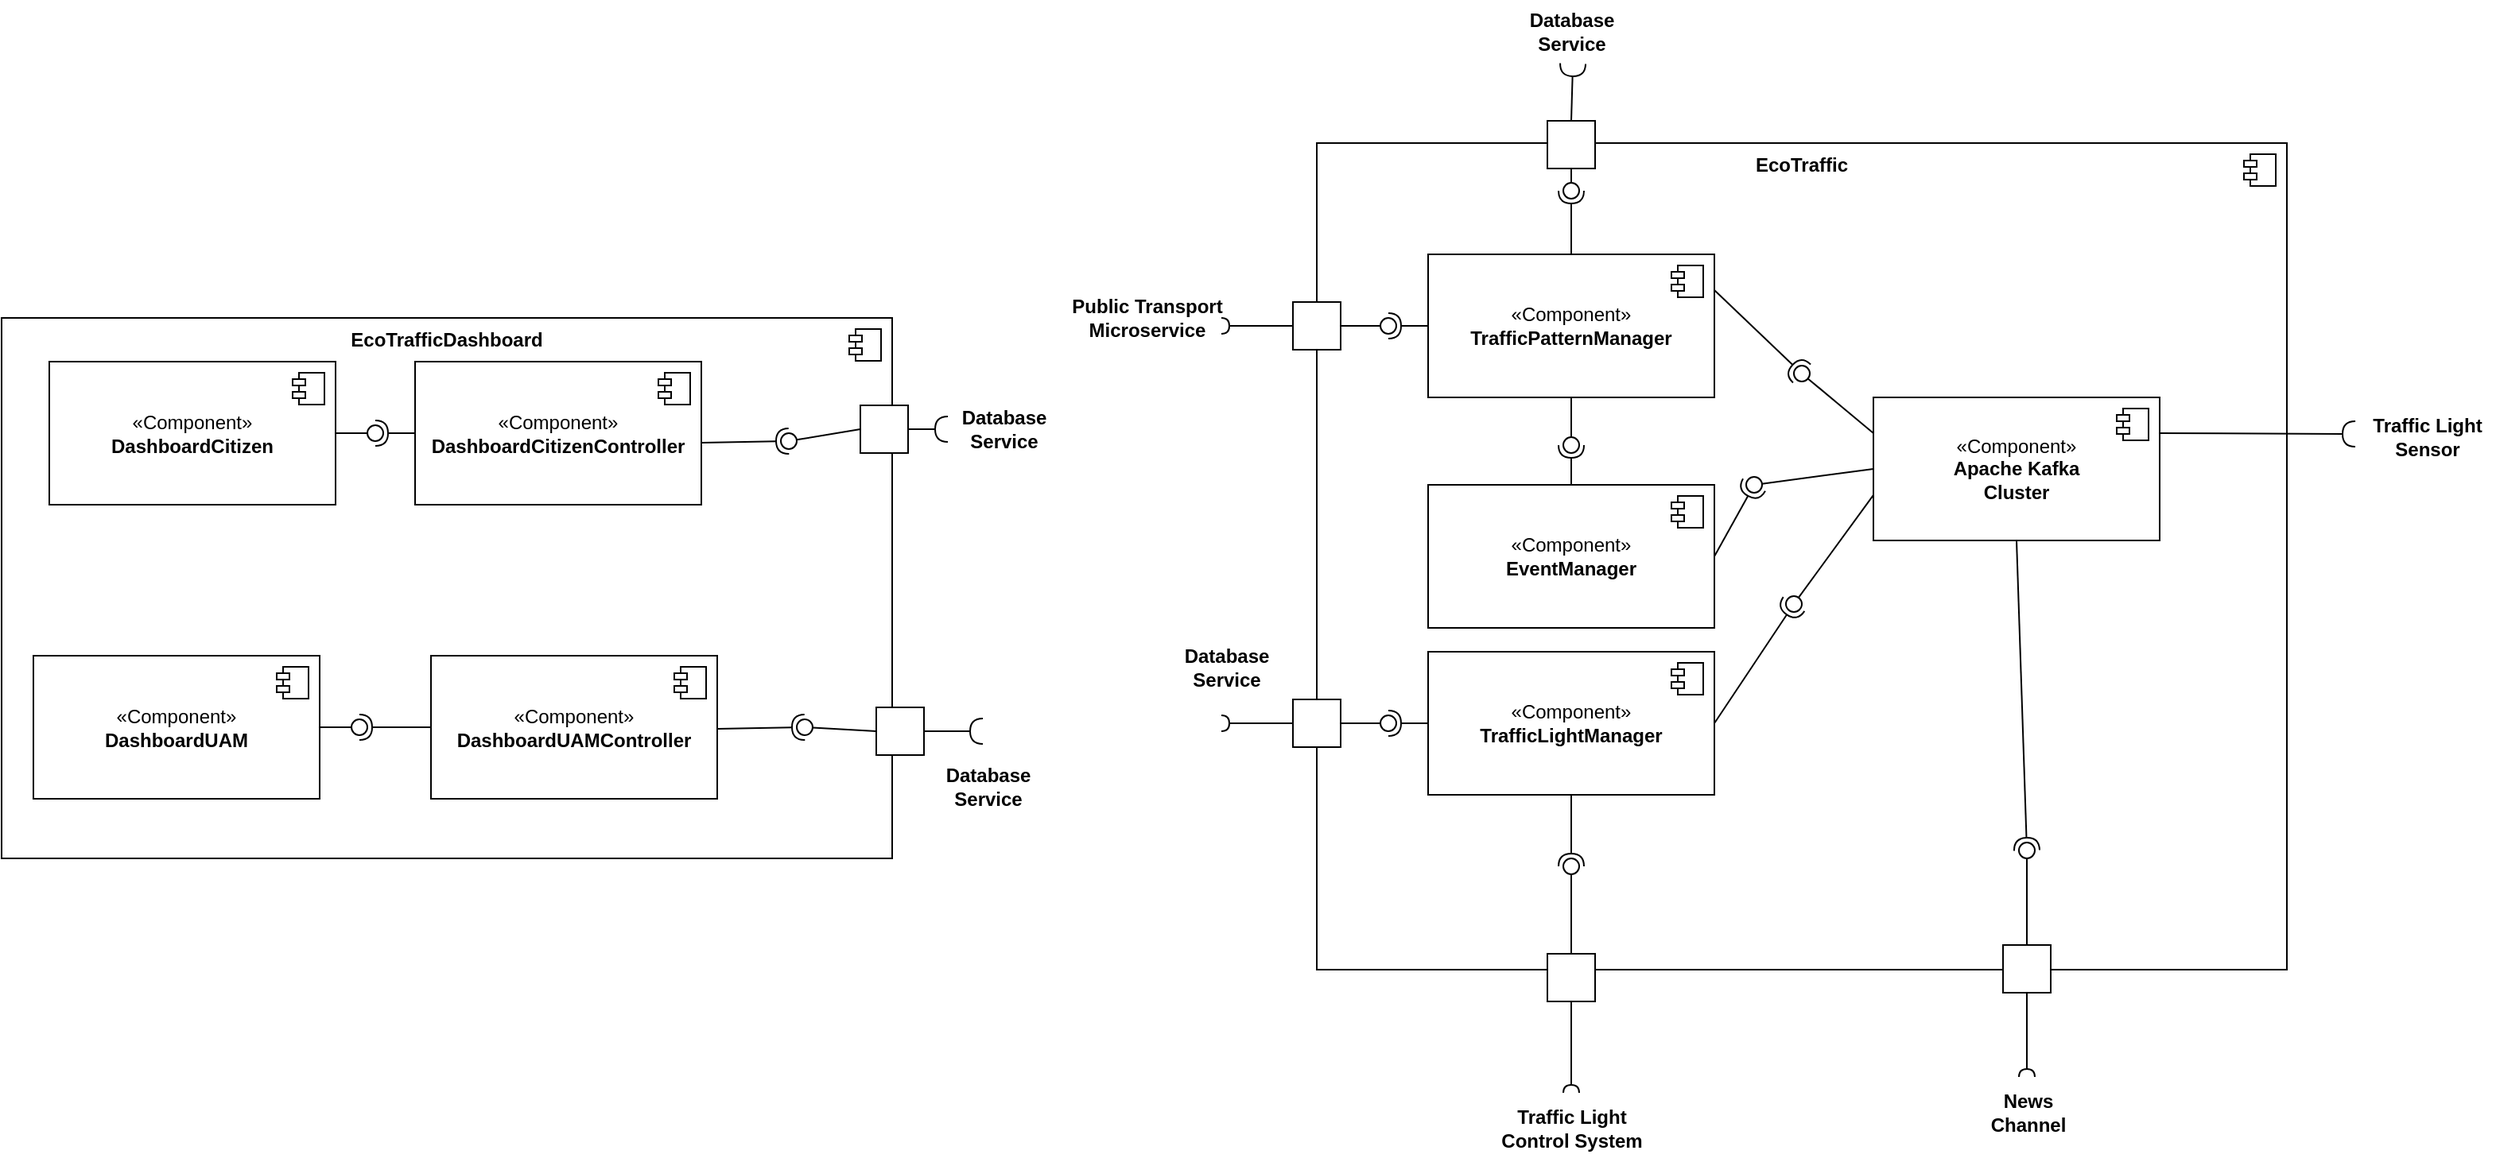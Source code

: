 <mxfile version="26.2.9">
  <diagram name="Page-1" id="b5b7bab2-c9e2-2cf4-8b2a-24fd1a2a6d21">
    <mxGraphModel dx="2567" dy="2047" grid="1" gridSize="10" guides="1" tooltips="1" connect="1" arrows="1" fold="1" page="1" pageScale="1" pageWidth="827" pageHeight="1169" background="none" math="0" shadow="0">
      <root>
        <mxCell id="0" />
        <mxCell id="1" parent="0" />
        <mxCell id="Tg1yt5In8eh9C-JUA-hk-35" value="&lt;b&gt;EcoTraffic&lt;/b&gt;" style="html=1;dropTarget=0;whiteSpace=wrap;align=center;verticalAlign=top;" parent="1" vertex="1">
          <mxGeometry x="47" y="80" width="610" height="520" as="geometry" />
        </mxCell>
        <mxCell id="Tg1yt5In8eh9C-JUA-hk-36" value="" style="shape=module;jettyWidth=8;jettyHeight=4;" parent="Tg1yt5In8eh9C-JUA-hk-35" vertex="1">
          <mxGeometry x="1" width="20" height="20" relative="1" as="geometry">
            <mxPoint x="-27" y="7" as="offset" />
          </mxGeometry>
        </mxCell>
        <mxCell id="Tg1yt5In8eh9C-JUA-hk-2" value="" style="ellipse;whiteSpace=wrap;html=1;align=center;aspect=fixed;fillColor=none;strokeColor=none;resizable=0;perimeter=centerPerimeter;rotatable=0;allowArrows=0;points=[];outlineConnect=1;" parent="1" vertex="1">
          <mxGeometry x="617" y="350" width="10" height="10" as="geometry" />
        </mxCell>
        <mxCell id="Tg1yt5In8eh9C-JUA-hk-9" value="«Component»&lt;br&gt;&lt;b&gt;Apache Kafka&lt;/b&gt;&lt;div&gt;&lt;b&gt;Cluster&lt;/b&gt;&lt;/div&gt;" style="html=1;dropTarget=0;whiteSpace=wrap;" parent="1" vertex="1">
          <mxGeometry x="397" y="240" width="180" height="90" as="geometry" />
        </mxCell>
        <mxCell id="Tg1yt5In8eh9C-JUA-hk-10" value="" style="shape=module;jettyWidth=8;jettyHeight=4;" parent="Tg1yt5In8eh9C-JUA-hk-9" vertex="1">
          <mxGeometry x="1" width="20" height="20" relative="1" as="geometry">
            <mxPoint x="-27" y="7" as="offset" />
          </mxGeometry>
        </mxCell>
        <mxCell id="Tg1yt5In8eh9C-JUA-hk-12" value="&lt;b&gt;Traffic Light&lt;/b&gt;&lt;div&gt;&lt;b&gt;Sensor&lt;/b&gt;&lt;/div&gt;" style="text;html=1;align=center;verticalAlign=middle;resizable=0;points=[];autosize=1;strokeColor=none;fillColor=none;" parent="1" vertex="1">
          <mxGeometry x="700" y="245" width="90" height="40" as="geometry" />
        </mxCell>
        <mxCell id="Tg1yt5In8eh9C-JUA-hk-13" value="" style="rounded=0;orthogonalLoop=1;jettySize=auto;html=1;endArrow=halfCircle;endFill=0;endSize=6;strokeWidth=1;sketch=0;fontSize=12;curved=1;exitX=1;exitY=0.25;exitDx=0;exitDy=0;" parent="1" source="Tg1yt5In8eh9C-JUA-hk-9" edge="1">
          <mxGeometry relative="1" as="geometry">
            <mxPoint x="655" y="405" as="sourcePoint" />
            <mxPoint x="700" y="263" as="targetPoint" />
          </mxGeometry>
        </mxCell>
        <mxCell id="Tg1yt5In8eh9C-JUA-hk-14" value="" style="ellipse;whiteSpace=wrap;html=1;align=center;aspect=fixed;fillColor=none;strokeColor=none;resizable=0;perimeter=centerPerimeter;rotatable=0;allowArrows=0;points=[];outlineConnect=1;" parent="1" vertex="1">
          <mxGeometry x="667" y="400" width="10" height="10" as="geometry" />
        </mxCell>
        <mxCell id="Tg1yt5In8eh9C-JUA-hk-15" value="" style="rounded=0;orthogonalLoop=1;jettySize=auto;html=1;endArrow=halfCircle;endFill=0;endSize=6;strokeWidth=1;sketch=0;exitX=1;exitY=0.25;exitDx=0;exitDy=0;" parent="1" source="Tg1yt5In8eh9C-JUA-hk-18" edge="1">
          <mxGeometry relative="1" as="geometry">
            <mxPoint x="457" y="345" as="sourcePoint" />
            <mxPoint x="352" y="225" as="targetPoint" />
          </mxGeometry>
        </mxCell>
        <mxCell id="Tg1yt5In8eh9C-JUA-hk-16" value="" style="rounded=0;orthogonalLoop=1;jettySize=auto;html=1;endArrow=oval;endFill=0;sketch=0;sourcePerimeterSpacing=0;targetPerimeterSpacing=0;endSize=10;exitX=0;exitY=0.25;exitDx=0;exitDy=0;entryX=0.5;entryY=1.233;entryDx=0;entryDy=0;entryPerimeter=0;" parent="1" source="Tg1yt5In8eh9C-JUA-hk-9" edge="1">
          <mxGeometry relative="1" as="geometry">
            <mxPoint x="417" y="345" as="sourcePoint" />
            <mxPoint x="352" y="225" as="targetPoint" />
          </mxGeometry>
        </mxCell>
        <mxCell id="Tg1yt5In8eh9C-JUA-hk-18" value="«Component»&lt;br&gt;&lt;b&gt;TrafficPatternManager&lt;/b&gt;" style="html=1;dropTarget=0;whiteSpace=wrap;" parent="1" vertex="1">
          <mxGeometry x="117" y="150" width="180" height="90" as="geometry" />
        </mxCell>
        <mxCell id="Tg1yt5In8eh9C-JUA-hk-19" value="" style="shape=module;jettyWidth=8;jettyHeight=4;" parent="Tg1yt5In8eh9C-JUA-hk-18" vertex="1">
          <mxGeometry x="1" width="20" height="20" relative="1" as="geometry">
            <mxPoint x="-27" y="7" as="offset" />
          </mxGeometry>
        </mxCell>
        <mxCell id="Tg1yt5In8eh9C-JUA-hk-21" value="«Component»&lt;br&gt;&lt;b&gt;TrafficLightManager&lt;/b&gt;" style="html=1;dropTarget=0;whiteSpace=wrap;" parent="1" vertex="1">
          <mxGeometry x="117" y="400" width="180" height="90" as="geometry" />
        </mxCell>
        <mxCell id="Tg1yt5In8eh9C-JUA-hk-22" value="" style="shape=module;jettyWidth=8;jettyHeight=4;" parent="Tg1yt5In8eh9C-JUA-hk-21" vertex="1">
          <mxGeometry x="1" width="20" height="20" relative="1" as="geometry">
            <mxPoint x="-27" y="7" as="offset" />
          </mxGeometry>
        </mxCell>
        <mxCell id="Tg1yt5In8eh9C-JUA-hk-23" value="" style="rounded=0;orthogonalLoop=1;jettySize=auto;html=1;endArrow=halfCircle;endFill=0;endSize=6;strokeWidth=1;sketch=0;exitX=1;exitY=0.5;exitDx=0;exitDy=0;" parent="1" source="Tg1yt5In8eh9C-JUA-hk-21" edge="1">
          <mxGeometry relative="1" as="geometry">
            <mxPoint x="437" y="345" as="sourcePoint" />
            <mxPoint x="347" y="370" as="targetPoint" />
          </mxGeometry>
        </mxCell>
        <mxCell id="Tg1yt5In8eh9C-JUA-hk-24" value="" style="rounded=0;orthogonalLoop=1;jettySize=auto;html=1;endArrow=oval;endFill=0;sketch=0;sourcePerimeterSpacing=0;targetPerimeterSpacing=0;endSize=10;exitX=0;exitY=0.683;exitDx=0;exitDy=0;exitPerimeter=0;" parent="1" source="Tg1yt5In8eh9C-JUA-hk-9" edge="1">
          <mxGeometry relative="1" as="geometry">
            <mxPoint x="397" y="345" as="sourcePoint" />
            <mxPoint x="347" y="370" as="targetPoint" />
          </mxGeometry>
        </mxCell>
        <mxCell id="Tg1yt5In8eh9C-JUA-hk-25" value="" style="ellipse;whiteSpace=wrap;html=1;align=center;aspect=fixed;fillColor=none;strokeColor=none;resizable=0;perimeter=centerPerimeter;rotatable=0;allowArrows=0;points=[];outlineConnect=1;" parent="1" vertex="1">
          <mxGeometry x="412" y="340" width="10" height="10" as="geometry" />
        </mxCell>
        <mxCell id="Tg1yt5In8eh9C-JUA-hk-31" value="" style="ellipse;whiteSpace=wrap;html=1;align=center;aspect=fixed;fillColor=none;strokeColor=none;resizable=0;perimeter=centerPerimeter;rotatable=0;allowArrows=0;points=[];outlineConnect=1;" parent="1" vertex="1">
          <mxGeometry x="232" y="20" width="10" height="10" as="geometry" />
        </mxCell>
        <mxCell id="Tg1yt5In8eh9C-JUA-hk-34" value="&lt;b&gt;Database&lt;/b&gt;&lt;div&gt;&lt;b&gt;Service&lt;/b&gt;&lt;/div&gt;" style="text;html=1;align=center;verticalAlign=middle;resizable=0;points=[];autosize=1;strokeColor=none;fillColor=none;" parent="1" vertex="1">
          <mxGeometry x="167" y="-10" width="80" height="40" as="geometry" />
        </mxCell>
        <mxCell id="Tg1yt5In8eh9C-JUA-hk-37" value="" style="html=1;rounded=0;rotation=-90;" parent="1" vertex="1">
          <mxGeometry x="192" y="66" width="30" height="30" as="geometry" />
        </mxCell>
        <mxCell id="Tg1yt5In8eh9C-JUA-hk-42" value="" style="rounded=0;orthogonalLoop=1;jettySize=auto;html=1;endArrow=halfCircle;endFill=0;endSize=6;strokeWidth=1;sketch=0;fontSize=12;curved=1;exitX=1;exitY=0.5;exitDx=0;exitDy=0;entryX=0.513;entryY=1;entryDx=0;entryDy=0;entryPerimeter=0;" parent="1" source="Tg1yt5In8eh9C-JUA-hk-37" target="Tg1yt5In8eh9C-JUA-hk-34" edge="1">
          <mxGeometry relative="1" as="geometry">
            <mxPoint x="82" y="265" as="sourcePoint" />
          </mxGeometry>
        </mxCell>
        <mxCell id="Tg1yt5In8eh9C-JUA-hk-43" value="" style="ellipse;whiteSpace=wrap;html=1;align=center;aspect=fixed;fillColor=none;strokeColor=none;resizable=0;perimeter=centerPerimeter;rotatable=0;allowArrows=0;points=[];outlineConnect=1;" parent="1" vertex="1">
          <mxGeometry x="57" y="260" width="10" height="10" as="geometry" />
        </mxCell>
        <mxCell id="Tg1yt5In8eh9C-JUA-hk-44" value="«Component»&lt;br&gt;&lt;b&gt;EventManager&lt;/b&gt;" style="html=1;dropTarget=0;whiteSpace=wrap;" parent="1" vertex="1">
          <mxGeometry x="117" y="295" width="180" height="90" as="geometry" />
        </mxCell>
        <mxCell id="Tg1yt5In8eh9C-JUA-hk-45" value="" style="shape=module;jettyWidth=8;jettyHeight=4;" parent="Tg1yt5In8eh9C-JUA-hk-44" vertex="1">
          <mxGeometry x="1" width="20" height="20" relative="1" as="geometry">
            <mxPoint x="-27" y="7" as="offset" />
          </mxGeometry>
        </mxCell>
        <mxCell id="Tg1yt5In8eh9C-JUA-hk-46" value="" style="rounded=0;orthogonalLoop=1;jettySize=auto;html=1;endArrow=halfCircle;endFill=0;endSize=6;strokeWidth=1;sketch=0;exitX=1;exitY=0.5;exitDx=0;exitDy=0;entryX=-0.15;entryY=0.833;entryDx=0;entryDy=0;entryPerimeter=0;" parent="1" source="Tg1yt5In8eh9C-JUA-hk-44" target="Tg1yt5In8eh9C-JUA-hk-48" edge="1">
          <mxGeometry relative="1" as="geometry">
            <mxPoint x="297" y="315" as="sourcePoint" />
          </mxGeometry>
        </mxCell>
        <mxCell id="Tg1yt5In8eh9C-JUA-hk-47" value="" style="rounded=0;orthogonalLoop=1;jettySize=auto;html=1;endArrow=oval;endFill=0;sketch=0;sourcePerimeterSpacing=0;targetPerimeterSpacing=0;endSize=10;exitX=0;exitY=0.5;exitDx=0;exitDy=0;" parent="1" source="Tg1yt5In8eh9C-JUA-hk-9" target="Tg1yt5In8eh9C-JUA-hk-48" edge="1">
          <mxGeometry relative="1" as="geometry">
            <mxPoint x="47" y="445" as="sourcePoint" />
          </mxGeometry>
        </mxCell>
        <mxCell id="Tg1yt5In8eh9C-JUA-hk-48" value="" style="ellipse;whiteSpace=wrap;html=1;align=center;aspect=fixed;fillColor=none;strokeColor=none;resizable=0;perimeter=centerPerimeter;rotatable=0;allowArrows=0;points=[];outlineConnect=1;" parent="1" vertex="1">
          <mxGeometry x="317" y="290" width="10" height="10" as="geometry" />
        </mxCell>
        <mxCell id="Tg1yt5In8eh9C-JUA-hk-49" value="" style="rounded=0;orthogonalLoop=1;jettySize=auto;html=1;endArrow=halfCircle;endFill=0;endSize=6;strokeWidth=1;sketch=0;exitX=0.5;exitY=0;exitDx=0;exitDy=0;" parent="1" source="Tg1yt5In8eh9C-JUA-hk-44" edge="1">
          <mxGeometry relative="1" as="geometry">
            <mxPoint x="187" y="335" as="sourcePoint" />
            <mxPoint x="207" y="270" as="targetPoint" />
          </mxGeometry>
        </mxCell>
        <mxCell id="Tg1yt5In8eh9C-JUA-hk-50" value="" style="rounded=0;orthogonalLoop=1;jettySize=auto;html=1;endArrow=oval;endFill=0;sketch=0;sourcePerimeterSpacing=0;targetPerimeterSpacing=0;endSize=10;exitX=0.5;exitY=1;exitDx=0;exitDy=0;" parent="1" source="Tg1yt5In8eh9C-JUA-hk-18" edge="1">
          <mxGeometry relative="1" as="geometry">
            <mxPoint x="147" y="335" as="sourcePoint" />
            <mxPoint x="207" y="270" as="targetPoint" />
          </mxGeometry>
        </mxCell>
        <mxCell id="Tg1yt5In8eh9C-JUA-hk-51" value="" style="ellipse;whiteSpace=wrap;html=1;align=center;aspect=fixed;fillColor=none;strokeColor=none;resizable=0;perimeter=centerPerimeter;rotatable=0;allowArrows=0;points=[];outlineConnect=1;" parent="1" vertex="1">
          <mxGeometry x="162" y="330" width="10" height="10" as="geometry" />
        </mxCell>
        <mxCell id="Tg1yt5In8eh9C-JUA-hk-53" value="" style="rounded=0;orthogonalLoop=1;jettySize=auto;html=1;endArrow=halfCircle;endFill=0;endSize=6;strokeWidth=1;sketch=0;exitX=0.5;exitY=0;exitDx=0;exitDy=0;" parent="1" source="Tg1yt5In8eh9C-JUA-hk-18" edge="1">
          <mxGeometry relative="1" as="geometry">
            <mxPoint x="277" y="335" as="sourcePoint" />
            <mxPoint x="207" y="110" as="targetPoint" />
          </mxGeometry>
        </mxCell>
        <mxCell id="Tg1yt5In8eh9C-JUA-hk-54" value="" style="rounded=0;orthogonalLoop=1;jettySize=auto;html=1;endArrow=oval;endFill=0;sketch=0;sourcePerimeterSpacing=0;targetPerimeterSpacing=0;endSize=10;exitX=0;exitY=0.5;exitDx=0;exitDy=0;" parent="1" source="Tg1yt5In8eh9C-JUA-hk-37" edge="1">
          <mxGeometry relative="1" as="geometry">
            <mxPoint x="237" y="335" as="sourcePoint" />
            <mxPoint x="207" y="110" as="targetPoint" />
          </mxGeometry>
        </mxCell>
        <mxCell id="Tg1yt5In8eh9C-JUA-hk-55" value="" style="ellipse;whiteSpace=wrap;html=1;align=center;aspect=fixed;fillColor=none;strokeColor=none;resizable=0;perimeter=centerPerimeter;rotatable=0;allowArrows=0;points=[];outlineConnect=1;" parent="1" vertex="1">
          <mxGeometry x="252" y="330" width="10" height="10" as="geometry" />
        </mxCell>
        <mxCell id="Tg1yt5In8eh9C-JUA-hk-57" value="" style="html=1;rounded=0;flipH=1;flipV=0;direction=east;rotation=90;" parent="1" vertex="1">
          <mxGeometry x="192" y="590" width="30" height="30" as="geometry" />
        </mxCell>
        <mxCell id="Tg1yt5In8eh9C-JUA-hk-58" value="" style="endArrow=none;html=1;rounded=0;align=center;verticalAlign=top;endFill=0;labelBackgroundColor=none;endSize=2;" parent="1" source="Tg1yt5In8eh9C-JUA-hk-59" edge="1">
          <mxGeometry relative="1" as="geometry">
            <mxPoint x="207" y="670" as="targetPoint" />
          </mxGeometry>
        </mxCell>
        <mxCell id="Tg1yt5In8eh9C-JUA-hk-60" value="" style="endArrow=none;html=1;rounded=0;align=center;verticalAlign=top;endFill=0;labelBackgroundColor=none;endSize=2;" parent="1" source="Tg1yt5In8eh9C-JUA-hk-57" target="Tg1yt5In8eh9C-JUA-hk-59" edge="1">
          <mxGeometry relative="1" as="geometry">
            <mxPoint x="207" y="620" as="sourcePoint" />
            <mxPoint x="207" y="670" as="targetPoint" />
          </mxGeometry>
        </mxCell>
        <mxCell id="Tg1yt5In8eh9C-JUA-hk-59" value="" style="shape=requiredInterface;html=1;fontSize=11;align=center;fillColor=none;points=[];aspect=fixed;resizable=0;verticalAlign=bottom;labelPosition=center;verticalLabelPosition=top;flipH=1;flipV=0;rotation=90;" parent="1" vertex="1">
          <mxGeometry x="204.5" y="670" width="5" height="10" as="geometry" />
        </mxCell>
        <mxCell id="Tg1yt5In8eh9C-JUA-hk-61" value="&lt;b&gt;Traffic Light&lt;/b&gt;&lt;div&gt;&lt;b&gt;Control System&lt;/b&gt;&lt;/div&gt;" style="text;html=1;align=center;verticalAlign=middle;resizable=0;points=[];autosize=1;strokeColor=none;fillColor=none;" parent="1" vertex="1">
          <mxGeometry x="152" y="680" width="110" height="40" as="geometry" />
        </mxCell>
        <mxCell id="Tg1yt5In8eh9C-JUA-hk-67" value="" style="rounded=0;orthogonalLoop=1;jettySize=auto;html=1;endArrow=halfCircle;endFill=0;endSize=6;strokeWidth=1;sketch=0;exitX=0.5;exitY=1;exitDx=0;exitDy=0;" parent="1" source="Tg1yt5In8eh9C-JUA-hk-21" target="Tg1yt5In8eh9C-JUA-hk-69" edge="1">
          <mxGeometry relative="1" as="geometry">
            <mxPoint x="307" y="1185" as="sourcePoint" />
          </mxGeometry>
        </mxCell>
        <mxCell id="Tg1yt5In8eh9C-JUA-hk-68" value="" style="rounded=0;orthogonalLoop=1;jettySize=auto;html=1;endArrow=oval;endFill=0;sketch=0;sourcePerimeterSpacing=0;targetPerimeterSpacing=0;endSize=10;exitX=0;exitY=0.5;exitDx=0;exitDy=0;" parent="1" source="Tg1yt5In8eh9C-JUA-hk-57" target="Tg1yt5In8eh9C-JUA-hk-69" edge="1">
          <mxGeometry relative="1" as="geometry">
            <mxPoint x="267" y="1185" as="sourcePoint" />
          </mxGeometry>
        </mxCell>
        <mxCell id="Tg1yt5In8eh9C-JUA-hk-69" value="" style="ellipse;whiteSpace=wrap;html=1;align=center;aspect=fixed;fillColor=none;strokeColor=none;resizable=0;perimeter=centerPerimeter;rotatable=0;allowArrows=0;points=[];outlineConnect=1;" parent="1" vertex="1">
          <mxGeometry x="202" y="530" width="10" height="10" as="geometry" />
        </mxCell>
        <mxCell id="Tg1yt5In8eh9C-JUA-hk-70" value="" style="html=1;rounded=0;" parent="1" vertex="1">
          <mxGeometry x="32" y="430" width="30" height="30" as="geometry" />
        </mxCell>
        <mxCell id="Tg1yt5In8eh9C-JUA-hk-71" value="" style="endArrow=none;html=1;rounded=0;align=center;verticalAlign=top;endFill=0;labelBackgroundColor=none;endSize=2;" parent="1" source="Tg1yt5In8eh9C-JUA-hk-70" target="Tg1yt5In8eh9C-JUA-hk-72" edge="1">
          <mxGeometry relative="1" as="geometry" />
        </mxCell>
        <mxCell id="Tg1yt5In8eh9C-JUA-hk-72" value="" style="shape=requiredInterface;html=1;fontSize=11;align=center;fillColor=none;points=[];aspect=fixed;resizable=0;verticalAlign=bottom;labelPosition=center;verticalLabelPosition=top;flipH=1;rotation=-180;" parent="1" vertex="1">
          <mxGeometry x="-13" y="440" width="5" height="10" as="geometry" />
        </mxCell>
        <mxCell id="Tg1yt5In8eh9C-JUA-hk-73" value="&lt;b&gt;Database&lt;/b&gt;&lt;div&gt;&lt;b&gt;Service&lt;/b&gt;&lt;/div&gt;" style="text;html=1;align=center;verticalAlign=middle;resizable=0;points=[];autosize=1;strokeColor=none;fillColor=none;" parent="1" vertex="1">
          <mxGeometry x="-50.5" y="390" width="80" height="40" as="geometry" />
        </mxCell>
        <mxCell id="Tg1yt5In8eh9C-JUA-hk-74" value="" style="rounded=0;orthogonalLoop=1;jettySize=auto;html=1;endArrow=halfCircle;endFill=0;endSize=6;strokeWidth=1;sketch=0;" parent="1" source="Tg1yt5In8eh9C-JUA-hk-21" target="Tg1yt5In8eh9C-JUA-hk-76" edge="1">
          <mxGeometry relative="1" as="geometry">
            <mxPoint x="217" y="715" as="sourcePoint" />
          </mxGeometry>
        </mxCell>
        <mxCell id="Tg1yt5In8eh9C-JUA-hk-75" value="" style="rounded=0;orthogonalLoop=1;jettySize=auto;html=1;endArrow=oval;endFill=0;sketch=0;sourcePerimeterSpacing=0;targetPerimeterSpacing=0;endSize=10;exitX=1;exitY=0.5;exitDx=0;exitDy=0;" parent="1" source="Tg1yt5In8eh9C-JUA-hk-70" target="Tg1yt5In8eh9C-JUA-hk-76" edge="1">
          <mxGeometry relative="1" as="geometry">
            <mxPoint x="177" y="715" as="sourcePoint" />
          </mxGeometry>
        </mxCell>
        <mxCell id="Tg1yt5In8eh9C-JUA-hk-76" value="" style="ellipse;whiteSpace=wrap;html=1;align=center;aspect=fixed;fillColor=none;strokeColor=none;resizable=0;perimeter=centerPerimeter;rotatable=0;allowArrows=0;points=[];outlineConnect=1;" parent="1" vertex="1">
          <mxGeometry x="87" y="440" width="10" height="10" as="geometry" />
        </mxCell>
        <mxCell id="Tg1yt5In8eh9C-JUA-hk-77" value="" style="html=1;rounded=0;" parent="1" vertex="1">
          <mxGeometry x="32" y="180" width="30" height="30" as="geometry" />
        </mxCell>
        <mxCell id="Tg1yt5In8eh9C-JUA-hk-78" value="" style="endArrow=none;html=1;rounded=0;align=center;verticalAlign=top;endFill=0;labelBackgroundColor=none;endSize=2;" parent="1" source="Tg1yt5In8eh9C-JUA-hk-77" target="Tg1yt5In8eh9C-JUA-hk-79" edge="1">
          <mxGeometry relative="1" as="geometry" />
        </mxCell>
        <mxCell id="Tg1yt5In8eh9C-JUA-hk-79" value="" style="shape=requiredInterface;html=1;fontSize=11;align=center;fillColor=none;points=[];aspect=fixed;resizable=0;verticalAlign=bottom;labelPosition=center;verticalLabelPosition=top;flipH=1;rotation=-180;" parent="1" vertex="1">
          <mxGeometry x="-13" y="190" width="5" height="10" as="geometry" />
        </mxCell>
        <mxCell id="Tg1yt5In8eh9C-JUA-hk-80" value="&lt;b&gt;Public Transport&lt;/b&gt;&lt;div&gt;&lt;b&gt;Microservice&lt;/b&gt;&lt;/div&gt;" style="text;html=1;align=center;verticalAlign=middle;resizable=0;points=[];autosize=1;strokeColor=none;fillColor=none;" parent="1" vertex="1">
          <mxGeometry x="-120" y="170" width="120" height="40" as="geometry" />
        </mxCell>
        <mxCell id="Tg1yt5In8eh9C-JUA-hk-81" value="" style="rounded=0;orthogonalLoop=1;jettySize=auto;html=1;endArrow=halfCircle;endFill=0;endSize=6;strokeWidth=1;sketch=0;" parent="1" target="Tg1yt5In8eh9C-JUA-hk-83" edge="1">
          <mxGeometry relative="1" as="geometry">
            <mxPoint x="117" y="195" as="sourcePoint" />
          </mxGeometry>
        </mxCell>
        <mxCell id="Tg1yt5In8eh9C-JUA-hk-82" value="" style="rounded=0;orthogonalLoop=1;jettySize=auto;html=1;endArrow=oval;endFill=0;sketch=0;sourcePerimeterSpacing=0;targetPerimeterSpacing=0;endSize=10;exitX=1;exitY=0.5;exitDx=0;exitDy=0;" parent="1" source="Tg1yt5In8eh9C-JUA-hk-77" target="Tg1yt5In8eh9C-JUA-hk-83" edge="1">
          <mxGeometry relative="1" as="geometry">
            <mxPoint x="177" y="465" as="sourcePoint" />
          </mxGeometry>
        </mxCell>
        <mxCell id="Tg1yt5In8eh9C-JUA-hk-83" value="" style="ellipse;whiteSpace=wrap;html=1;align=center;aspect=fixed;fillColor=none;strokeColor=none;resizable=0;perimeter=centerPerimeter;rotatable=0;allowArrows=0;points=[];outlineConnect=1;" parent="1" vertex="1">
          <mxGeometry x="87" y="190" width="10" height="10" as="geometry" />
        </mxCell>
        <mxCell id="Tg1yt5In8eh9C-JUA-hk-84" value="" style="html=1;rounded=0;flipH=1;flipV=0;direction=east;rotation=90;" parent="1" vertex="1">
          <mxGeometry x="478.5" y="584.5" width="30" height="30" as="geometry" />
        </mxCell>
        <mxCell id="Tg1yt5In8eh9C-JUA-hk-86" value="" style="endArrow=none;html=1;rounded=0;align=center;verticalAlign=top;endFill=0;labelBackgroundColor=none;endSize=2;" parent="1" source="Tg1yt5In8eh9C-JUA-hk-84" target="Tg1yt5In8eh9C-JUA-hk-87" edge="1">
          <mxGeometry relative="1" as="geometry">
            <mxPoint x="506" y="610" as="sourcePoint" />
            <mxPoint x="506" y="660" as="targetPoint" />
          </mxGeometry>
        </mxCell>
        <mxCell id="Tg1yt5In8eh9C-JUA-hk-87" value="" style="shape=requiredInterface;html=1;fontSize=11;align=center;fillColor=none;points=[];aspect=fixed;resizable=0;verticalAlign=bottom;labelPosition=center;verticalLabelPosition=top;flipH=1;flipV=0;rotation=90;" parent="1" vertex="1">
          <mxGeometry x="491" y="660" width="5" height="10" as="geometry" />
        </mxCell>
        <mxCell id="Tg1yt5In8eh9C-JUA-hk-88" value="&lt;b&gt;News&lt;/b&gt;&lt;div&gt;&lt;b&gt;Channel&lt;/b&gt;&lt;/div&gt;" style="text;html=1;align=center;verticalAlign=middle;resizable=0;points=[];autosize=1;strokeColor=none;fillColor=none;" parent="1" vertex="1">
          <mxGeometry x="458.5" y="670" width="70" height="40" as="geometry" />
        </mxCell>
        <mxCell id="Tg1yt5In8eh9C-JUA-hk-89" value="" style="rounded=0;orthogonalLoop=1;jettySize=auto;html=1;endArrow=halfCircle;endFill=0;endSize=6;strokeWidth=1;sketch=0;exitX=0.5;exitY=1;exitDx=0;exitDy=0;" parent="1" source="Tg1yt5In8eh9C-JUA-hk-9" target="Tg1yt5In8eh9C-JUA-hk-91" edge="1">
          <mxGeometry relative="1" as="geometry">
            <mxPoint x="506" y="480" as="sourcePoint" />
          </mxGeometry>
        </mxCell>
        <mxCell id="Tg1yt5In8eh9C-JUA-hk-90" value="" style="rounded=0;orthogonalLoop=1;jettySize=auto;html=1;endArrow=oval;endFill=0;sketch=0;sourcePerimeterSpacing=0;targetPerimeterSpacing=0;endSize=10;exitX=0;exitY=0.5;exitDx=0;exitDy=0;" parent="1" source="Tg1yt5In8eh9C-JUA-hk-84" target="Tg1yt5In8eh9C-JUA-hk-91" edge="1">
          <mxGeometry relative="1" as="geometry">
            <mxPoint x="566" y="1175" as="sourcePoint" />
          </mxGeometry>
        </mxCell>
        <mxCell id="Tg1yt5In8eh9C-JUA-hk-91" value="" style="ellipse;whiteSpace=wrap;html=1;align=center;aspect=fixed;fillColor=none;strokeColor=none;resizable=0;perimeter=centerPerimeter;rotatable=0;allowArrows=0;points=[];outlineConnect=1;" parent="1" vertex="1">
          <mxGeometry x="488.5" y="520" width="10" height="10" as="geometry" />
        </mxCell>
        <mxCell id="n9eASk2A5vA2XdJhlv28-18" value="&lt;b&gt;EcoTrafficDashboard&lt;/b&gt;" style="html=1;dropTarget=0;whiteSpace=wrap;align=center;verticalAlign=top;movable=1;resizable=1;rotatable=1;deletable=1;editable=1;locked=0;connectable=1;" vertex="1" parent="1">
          <mxGeometry x="-780" y="190" width="560" height="340" as="geometry" />
        </mxCell>
        <mxCell id="n9eASk2A5vA2XdJhlv28-19" value="" style="shape=module;jettyWidth=8;jettyHeight=4;" vertex="1" parent="n9eASk2A5vA2XdJhlv28-18">
          <mxGeometry x="1" width="20" height="20" relative="1" as="geometry">
            <mxPoint x="-27" y="7" as="offset" />
          </mxGeometry>
        </mxCell>
        <mxCell id="n9eASk2A5vA2XdJhlv28-26" value="«Component»&lt;br&gt;&lt;b&gt;DashboardCitizen&lt;/b&gt;" style="html=1;dropTarget=0;whiteSpace=wrap;" vertex="1" parent="1">
          <mxGeometry x="-750" y="217.5" width="180" height="90" as="geometry" />
        </mxCell>
        <mxCell id="n9eASk2A5vA2XdJhlv28-27" value="" style="shape=module;jettyWidth=8;jettyHeight=4;" vertex="1" parent="n9eASk2A5vA2XdJhlv28-26">
          <mxGeometry x="1" width="20" height="20" relative="1" as="geometry">
            <mxPoint x="-27" y="7" as="offset" />
          </mxGeometry>
        </mxCell>
        <mxCell id="n9eASk2A5vA2XdJhlv28-30" value="«Component»&lt;br&gt;&lt;b&gt;DashboardCitizenController&lt;/b&gt;" style="html=1;dropTarget=0;whiteSpace=wrap;" vertex="1" parent="1">
          <mxGeometry x="-520" y="217.5" width="180" height="90" as="geometry" />
        </mxCell>
        <mxCell id="n9eASk2A5vA2XdJhlv28-31" value="" style="shape=module;jettyWidth=8;jettyHeight=4;" vertex="1" parent="n9eASk2A5vA2XdJhlv28-30">
          <mxGeometry x="1" width="20" height="20" relative="1" as="geometry">
            <mxPoint x="-27" y="7" as="offset" />
          </mxGeometry>
        </mxCell>
        <mxCell id="n9eASk2A5vA2XdJhlv28-32" value="«Component»&lt;br&gt;&lt;b&gt;DashboardUAM&lt;/b&gt;" style="html=1;dropTarget=0;whiteSpace=wrap;" vertex="1" parent="1">
          <mxGeometry x="-760" y="402.5" width="180" height="90" as="geometry" />
        </mxCell>
        <mxCell id="n9eASk2A5vA2XdJhlv28-33" value="" style="shape=module;jettyWidth=8;jettyHeight=4;" vertex="1" parent="n9eASk2A5vA2XdJhlv28-32">
          <mxGeometry x="1" width="20" height="20" relative="1" as="geometry">
            <mxPoint x="-27" y="7" as="offset" />
          </mxGeometry>
        </mxCell>
        <mxCell id="n9eASk2A5vA2XdJhlv28-34" value="«Component»&lt;br&gt;&lt;b&gt;DashboardUAMController&lt;/b&gt;" style="html=1;dropTarget=0;whiteSpace=wrap;" vertex="1" parent="1">
          <mxGeometry x="-510" y="402.5" width="180" height="90" as="geometry" />
        </mxCell>
        <mxCell id="n9eASk2A5vA2XdJhlv28-35" value="" style="shape=module;jettyWidth=8;jettyHeight=4;" vertex="1" parent="n9eASk2A5vA2XdJhlv28-34">
          <mxGeometry x="1" width="20" height="20" relative="1" as="geometry">
            <mxPoint x="-27" y="7" as="offset" />
          </mxGeometry>
        </mxCell>
        <mxCell id="n9eASk2A5vA2XdJhlv28-36" value="" style="rounded=0;orthogonalLoop=1;jettySize=auto;html=1;endArrow=halfCircle;endFill=0;endSize=6;strokeWidth=1;sketch=0;exitX=0;exitY=0.5;exitDx=0;exitDy=0;" edge="1" target="n9eASk2A5vA2XdJhlv28-38" parent="1" source="n9eASk2A5vA2XdJhlv28-34">
          <mxGeometry relative="1" as="geometry">
            <mxPoint x="-475" y="446.5" as="sourcePoint" />
          </mxGeometry>
        </mxCell>
        <mxCell id="n9eASk2A5vA2XdJhlv28-37" value="" style="rounded=0;orthogonalLoop=1;jettySize=auto;html=1;endArrow=oval;endFill=0;sketch=0;sourcePerimeterSpacing=0;targetPerimeterSpacing=0;endSize=10;exitX=1;exitY=0.5;exitDx=0;exitDy=0;" edge="1" target="n9eASk2A5vA2XdJhlv28-38" parent="1" source="n9eASk2A5vA2XdJhlv28-32">
          <mxGeometry relative="1" as="geometry">
            <mxPoint x="-515" y="446.5" as="sourcePoint" />
          </mxGeometry>
        </mxCell>
        <mxCell id="n9eASk2A5vA2XdJhlv28-38" value="" style="ellipse;whiteSpace=wrap;html=1;align=center;aspect=fixed;fillColor=none;strokeColor=none;resizable=0;perimeter=centerPerimeter;rotatable=0;allowArrows=0;points=[];outlineConnect=1;" vertex="1" parent="1">
          <mxGeometry x="-560" y="442.5" width="10" height="10" as="geometry" />
        </mxCell>
        <mxCell id="n9eASk2A5vA2XdJhlv28-42" value="" style="rounded=0;orthogonalLoop=1;jettySize=auto;html=1;endArrow=halfCircle;endFill=0;endSize=6;strokeWidth=1;sketch=0;exitX=0;exitY=0.5;exitDx=0;exitDy=0;" edge="1" target="n9eASk2A5vA2XdJhlv28-44" parent="1" source="n9eASk2A5vA2XdJhlv28-30">
          <mxGeometry relative="1" as="geometry">
            <mxPoint x="-470" y="257.5" as="sourcePoint" />
          </mxGeometry>
        </mxCell>
        <mxCell id="n9eASk2A5vA2XdJhlv28-43" value="" style="rounded=0;orthogonalLoop=1;jettySize=auto;html=1;endArrow=oval;endFill=0;sketch=0;sourcePerimeterSpacing=0;targetPerimeterSpacing=0;endSize=10;exitX=1;exitY=0.5;exitDx=0;exitDy=0;" edge="1" target="n9eASk2A5vA2XdJhlv28-44" parent="1" source="n9eASk2A5vA2XdJhlv28-26">
          <mxGeometry relative="1" as="geometry">
            <mxPoint x="-510" y="257.5" as="sourcePoint" />
          </mxGeometry>
        </mxCell>
        <mxCell id="n9eASk2A5vA2XdJhlv28-44" value="" style="ellipse;whiteSpace=wrap;html=1;align=center;aspect=fixed;fillColor=none;strokeColor=none;resizable=0;perimeter=centerPerimeter;rotatable=0;allowArrows=0;points=[];outlineConnect=1;" vertex="1" parent="1">
          <mxGeometry x="-550" y="257.5" width="10" height="10" as="geometry" />
        </mxCell>
        <mxCell id="n9eASk2A5vA2XdJhlv28-51" value="" style="rounded=0;orthogonalLoop=1;jettySize=auto;html=1;endArrow=halfCircle;endFill=0;endSize=6;strokeWidth=1;sketch=0;fontSize=12;curved=1;exitX=1;exitY=0.5;exitDx=0;exitDy=0;" edge="1" target="n9eASk2A5vA2XdJhlv28-52" parent="1" source="n9eASk2A5vA2XdJhlv28-54">
          <mxGeometry relative="1" as="geometry">
            <mxPoint x="-175" y="465" as="sourcePoint" />
          </mxGeometry>
        </mxCell>
        <mxCell id="n9eASk2A5vA2XdJhlv28-52" value="" style="ellipse;whiteSpace=wrap;html=1;align=center;aspect=fixed;fillColor=none;strokeColor=none;resizable=0;perimeter=centerPerimeter;rotatable=0;allowArrows=0;points=[];outlineConnect=1;" vertex="1" parent="1">
          <mxGeometry x="-168" y="445" width="10" height="10" as="geometry" />
        </mxCell>
        <mxCell id="n9eASk2A5vA2XdJhlv28-53" value="" style="html=1;rounded=0;" vertex="1" parent="1">
          <mxGeometry x="-240" y="245" width="30" height="30" as="geometry" />
        </mxCell>
        <mxCell id="n9eASk2A5vA2XdJhlv28-54" value="" style="html=1;rounded=0;" vertex="1" parent="1">
          <mxGeometry x="-230" y="435" width="30" height="30" as="geometry" />
        </mxCell>
        <mxCell id="n9eASk2A5vA2XdJhlv28-55" value="" style="rounded=0;orthogonalLoop=1;jettySize=auto;html=1;endArrow=halfCircle;endFill=0;endSize=6;strokeWidth=1;sketch=0;fontSize=12;curved=1;" edge="1" target="n9eASk2A5vA2XdJhlv28-56" parent="1" source="n9eASk2A5vA2XdJhlv28-53">
          <mxGeometry relative="1" as="geometry">
            <mxPoint x="-175" y="265" as="sourcePoint" />
          </mxGeometry>
        </mxCell>
        <mxCell id="n9eASk2A5vA2XdJhlv28-56" value="" style="ellipse;whiteSpace=wrap;html=1;align=center;aspect=fixed;fillColor=none;strokeColor=none;resizable=0;perimeter=centerPerimeter;rotatable=0;allowArrows=0;points=[];outlineConnect=1;" vertex="1" parent="1">
          <mxGeometry x="-190" y="255" width="10" height="10" as="geometry" />
        </mxCell>
        <mxCell id="n9eASk2A5vA2XdJhlv28-57" value="&lt;b&gt;Database&lt;/b&gt;&lt;div&gt;&lt;b&gt;Service&lt;/b&gt;&lt;/div&gt;" style="text;html=1;align=center;verticalAlign=middle;resizable=0;points=[];autosize=1;strokeColor=none;fillColor=none;" vertex="1" parent="1">
          <mxGeometry x="-190" y="240" width="80" height="40" as="geometry" />
        </mxCell>
        <mxCell id="n9eASk2A5vA2XdJhlv28-66" value="" style="rounded=0;orthogonalLoop=1;jettySize=auto;html=1;endArrow=halfCircle;endFill=0;endSize=6;strokeWidth=1;sketch=0;exitX=1.002;exitY=0.567;exitDx=0;exitDy=0;exitPerimeter=0;" edge="1" target="n9eASk2A5vA2XdJhlv28-68" parent="1" source="n9eASk2A5vA2XdJhlv28-30">
          <mxGeometry relative="1" as="geometry">
            <mxPoint x="-250" y="262.5" as="sourcePoint" />
          </mxGeometry>
        </mxCell>
        <mxCell id="n9eASk2A5vA2XdJhlv28-67" value="" style="rounded=0;orthogonalLoop=1;jettySize=auto;html=1;endArrow=oval;endFill=0;sketch=0;sourcePerimeterSpacing=0;targetPerimeterSpacing=0;endSize=10;exitX=0;exitY=0.5;exitDx=0;exitDy=0;" edge="1" target="n9eASk2A5vA2XdJhlv28-68" parent="1" source="n9eASk2A5vA2XdJhlv28-53">
          <mxGeometry relative="1" as="geometry">
            <mxPoint x="-330" y="260" as="sourcePoint" />
          </mxGeometry>
        </mxCell>
        <mxCell id="n9eASk2A5vA2XdJhlv28-68" value="" style="ellipse;whiteSpace=wrap;html=1;align=center;aspect=fixed;fillColor=none;strokeColor=none;resizable=0;perimeter=centerPerimeter;rotatable=0;allowArrows=0;points=[];outlineConnect=1;" vertex="1" parent="1">
          <mxGeometry x="-290" y="262.5" width="10" height="10" as="geometry" />
        </mxCell>
        <mxCell id="n9eASk2A5vA2XdJhlv28-72" value="" style="rounded=0;orthogonalLoop=1;jettySize=auto;html=1;endArrow=halfCircle;endFill=0;endSize=6;strokeWidth=1;sketch=0;exitX=1.002;exitY=0.567;exitDx=0;exitDy=0;exitPerimeter=0;" edge="1" parent="1" target="n9eASk2A5vA2XdJhlv28-73">
          <mxGeometry relative="1" as="geometry">
            <mxPoint x="-330" y="448.5" as="sourcePoint" />
          </mxGeometry>
        </mxCell>
        <mxCell id="n9eASk2A5vA2XdJhlv28-73" value="" style="ellipse;whiteSpace=wrap;html=1;align=center;aspect=fixed;fillColor=none;strokeColor=none;resizable=0;perimeter=centerPerimeter;rotatable=0;allowArrows=0;points=[];outlineConnect=1;" vertex="1" parent="1">
          <mxGeometry x="-280" y="442.5" width="10" height="10" as="geometry" />
        </mxCell>
        <mxCell id="n9eASk2A5vA2XdJhlv28-74" value="" style="rounded=0;orthogonalLoop=1;jettySize=auto;html=1;endArrow=oval;endFill=0;sketch=0;sourcePerimeterSpacing=0;targetPerimeterSpacing=0;endSize=10;exitX=0;exitY=0.5;exitDx=0;exitDy=0;" edge="1" parent="1" target="n9eASk2A5vA2XdJhlv28-75" source="n9eASk2A5vA2XdJhlv28-54">
          <mxGeometry relative="1" as="geometry">
            <mxPoint x="-230" y="440" as="sourcePoint" />
          </mxGeometry>
        </mxCell>
        <mxCell id="n9eASk2A5vA2XdJhlv28-75" value="" style="ellipse;whiteSpace=wrap;html=1;align=center;aspect=fixed;fillColor=none;strokeColor=none;resizable=0;perimeter=centerPerimeter;rotatable=0;allowArrows=0;points=[];outlineConnect=1;" vertex="1" parent="1">
          <mxGeometry x="-280" y="442.5" width="10" height="10" as="geometry" />
        </mxCell>
        <mxCell id="n9eASk2A5vA2XdJhlv28-76" value="&lt;b&gt;Database&lt;/b&gt;&lt;div&gt;&lt;b&gt;Service&lt;/b&gt;&lt;/div&gt;" style="text;html=1;align=center;verticalAlign=middle;resizable=0;points=[];autosize=1;strokeColor=none;fillColor=none;" vertex="1" parent="1">
          <mxGeometry x="-200" y="465" width="80" height="40" as="geometry" />
        </mxCell>
      </root>
    </mxGraphModel>
  </diagram>
</mxfile>
